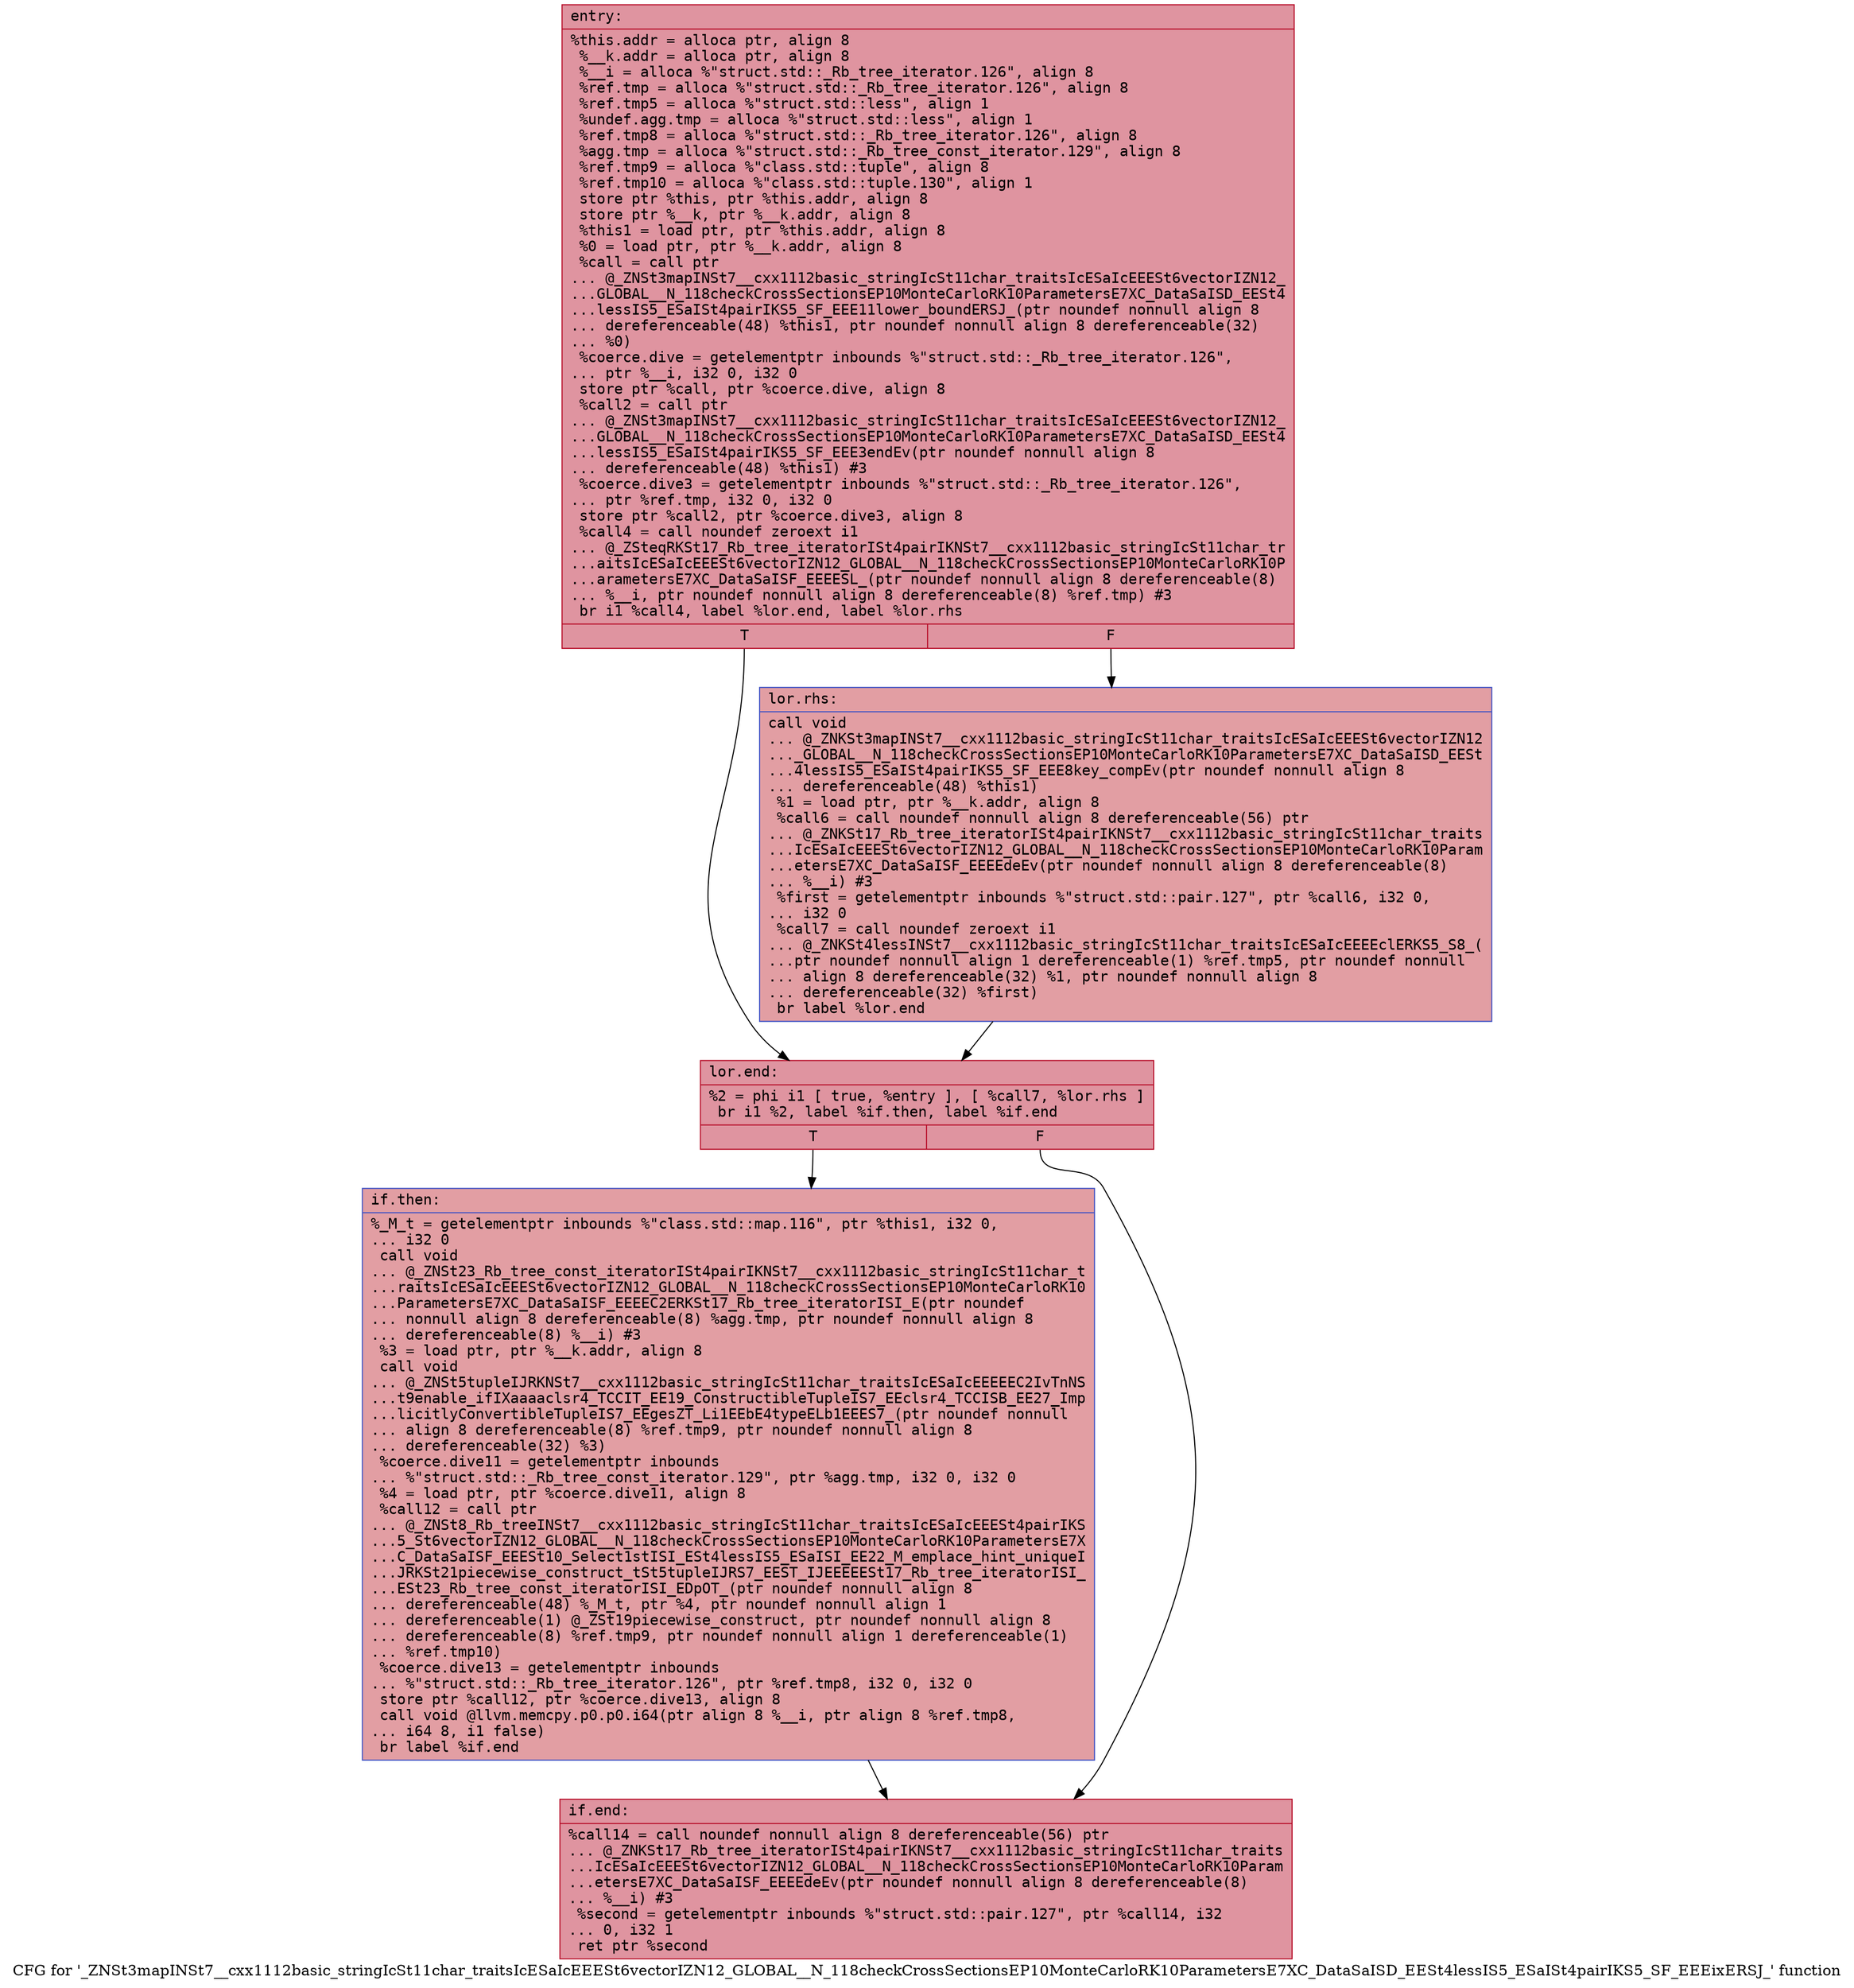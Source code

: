 digraph "CFG for '_ZNSt3mapINSt7__cxx1112basic_stringIcSt11char_traitsIcESaIcEEESt6vectorIZN12_GLOBAL__N_118checkCrossSectionsEP10MonteCarloRK10ParametersE7XC_DataSaISD_EESt4lessIS5_ESaISt4pairIKS5_SF_EEEixERSJ_' function" {
	label="CFG for '_ZNSt3mapINSt7__cxx1112basic_stringIcSt11char_traitsIcESaIcEEESt6vectorIZN12_GLOBAL__N_118checkCrossSectionsEP10MonteCarloRK10ParametersE7XC_DataSaISD_EESt4lessIS5_ESaISt4pairIKS5_SF_EEEixERSJ_' function";

	Node0x55dab48f1400 [shape=record,color="#b70d28ff", style=filled, fillcolor="#b70d2870" fontname="Courier",label="{entry:\l|  %this.addr = alloca ptr, align 8\l  %__k.addr = alloca ptr, align 8\l  %__i = alloca %\"struct.std::_Rb_tree_iterator.126\", align 8\l  %ref.tmp = alloca %\"struct.std::_Rb_tree_iterator.126\", align 8\l  %ref.tmp5 = alloca %\"struct.std::less\", align 1\l  %undef.agg.tmp = alloca %\"struct.std::less\", align 1\l  %ref.tmp8 = alloca %\"struct.std::_Rb_tree_iterator.126\", align 8\l  %agg.tmp = alloca %\"struct.std::_Rb_tree_const_iterator.129\", align 8\l  %ref.tmp9 = alloca %\"class.std::tuple\", align 8\l  %ref.tmp10 = alloca %\"class.std::tuple.130\", align 1\l  store ptr %this, ptr %this.addr, align 8\l  store ptr %__k, ptr %__k.addr, align 8\l  %this1 = load ptr, ptr %this.addr, align 8\l  %0 = load ptr, ptr %__k.addr, align 8\l  %call = call ptr\l... @_ZNSt3mapINSt7__cxx1112basic_stringIcSt11char_traitsIcESaIcEEESt6vectorIZN12_\l...GLOBAL__N_118checkCrossSectionsEP10MonteCarloRK10ParametersE7XC_DataSaISD_EESt4\l...lessIS5_ESaISt4pairIKS5_SF_EEE11lower_boundERSJ_(ptr noundef nonnull align 8\l... dereferenceable(48) %this1, ptr noundef nonnull align 8 dereferenceable(32)\l... %0)\l  %coerce.dive = getelementptr inbounds %\"struct.std::_Rb_tree_iterator.126\",\l... ptr %__i, i32 0, i32 0\l  store ptr %call, ptr %coerce.dive, align 8\l  %call2 = call ptr\l... @_ZNSt3mapINSt7__cxx1112basic_stringIcSt11char_traitsIcESaIcEEESt6vectorIZN12_\l...GLOBAL__N_118checkCrossSectionsEP10MonteCarloRK10ParametersE7XC_DataSaISD_EESt4\l...lessIS5_ESaISt4pairIKS5_SF_EEE3endEv(ptr noundef nonnull align 8\l... dereferenceable(48) %this1) #3\l  %coerce.dive3 = getelementptr inbounds %\"struct.std::_Rb_tree_iterator.126\",\l... ptr %ref.tmp, i32 0, i32 0\l  store ptr %call2, ptr %coerce.dive3, align 8\l  %call4 = call noundef zeroext i1\l... @_ZSteqRKSt17_Rb_tree_iteratorISt4pairIKNSt7__cxx1112basic_stringIcSt11char_tr\l...aitsIcESaIcEEESt6vectorIZN12_GLOBAL__N_118checkCrossSectionsEP10MonteCarloRK10P\l...arametersE7XC_DataSaISF_EEEESL_(ptr noundef nonnull align 8 dereferenceable(8)\l... %__i, ptr noundef nonnull align 8 dereferenceable(8) %ref.tmp) #3\l  br i1 %call4, label %lor.end, label %lor.rhs\l|{<s0>T|<s1>F}}"];
	Node0x55dab48f1400:s0 -> Node0x55dab48f2650[tooltip="entry -> lor.end\nProbability 50.00%" ];
	Node0x55dab48f1400:s1 -> Node0x55dab48f2700[tooltip="entry -> lor.rhs\nProbability 50.00%" ];
	Node0x55dab48f2700 [shape=record,color="#3d50c3ff", style=filled, fillcolor="#be242e70" fontname="Courier",label="{lor.rhs:\l|  call void\l... @_ZNKSt3mapINSt7__cxx1112basic_stringIcSt11char_traitsIcESaIcEEESt6vectorIZN12\l..._GLOBAL__N_118checkCrossSectionsEP10MonteCarloRK10ParametersE7XC_DataSaISD_EESt\l...4lessIS5_ESaISt4pairIKS5_SF_EEE8key_compEv(ptr noundef nonnull align 8\l... dereferenceable(48) %this1)\l  %1 = load ptr, ptr %__k.addr, align 8\l  %call6 = call noundef nonnull align 8 dereferenceable(56) ptr\l... @_ZNKSt17_Rb_tree_iteratorISt4pairIKNSt7__cxx1112basic_stringIcSt11char_traits\l...IcESaIcEEESt6vectorIZN12_GLOBAL__N_118checkCrossSectionsEP10MonteCarloRK10Param\l...etersE7XC_DataSaISF_EEEEdeEv(ptr noundef nonnull align 8 dereferenceable(8)\l... %__i) #3\l  %first = getelementptr inbounds %\"struct.std::pair.127\", ptr %call6, i32 0,\l... i32 0\l  %call7 = call noundef zeroext i1\l... @_ZNKSt4lessINSt7__cxx1112basic_stringIcSt11char_traitsIcESaIcEEEEclERKS5_S8_(\l...ptr noundef nonnull align 1 dereferenceable(1) %ref.tmp5, ptr noundef nonnull\l... align 8 dereferenceable(32) %1, ptr noundef nonnull align 8\l... dereferenceable(32) %first)\l  br label %lor.end\l}"];
	Node0x55dab48f2700 -> Node0x55dab48f2650[tooltip="lor.rhs -> lor.end\nProbability 100.00%" ];
	Node0x55dab48f2650 [shape=record,color="#b70d28ff", style=filled, fillcolor="#b70d2870" fontname="Courier",label="{lor.end:\l|  %2 = phi i1 [ true, %entry ], [ %call7, %lor.rhs ]\l  br i1 %2, label %if.then, label %if.end\l|{<s0>T|<s1>F}}"];
	Node0x55dab48f2650:s0 -> Node0x55dab48f3020[tooltip="lor.end -> if.then\nProbability 50.00%" ];
	Node0x55dab48f2650:s1 -> Node0x55dab48f1a60[tooltip="lor.end -> if.end\nProbability 50.00%" ];
	Node0x55dab48f3020 [shape=record,color="#3d50c3ff", style=filled, fillcolor="#be242e70" fontname="Courier",label="{if.then:\l|  %_M_t = getelementptr inbounds %\"class.std::map.116\", ptr %this1, i32 0,\l... i32 0\l  call void\l... @_ZNSt23_Rb_tree_const_iteratorISt4pairIKNSt7__cxx1112basic_stringIcSt11char_t\l...raitsIcESaIcEEESt6vectorIZN12_GLOBAL__N_118checkCrossSectionsEP10MonteCarloRK10\l...ParametersE7XC_DataSaISF_EEEEC2ERKSt17_Rb_tree_iteratorISI_E(ptr noundef\l... nonnull align 8 dereferenceable(8) %agg.tmp, ptr noundef nonnull align 8\l... dereferenceable(8) %__i) #3\l  %3 = load ptr, ptr %__k.addr, align 8\l  call void\l... @_ZNSt5tupleIJRKNSt7__cxx1112basic_stringIcSt11char_traitsIcESaIcEEEEEC2IvTnNS\l...t9enable_ifIXaaaaclsr4_TCCIT_EE19_ConstructibleTupleIS7_EEclsr4_TCCISB_EE27_Imp\l...licitlyConvertibleTupleIS7_EEgesZT_Li1EEbE4typeELb1EEES7_(ptr noundef nonnull\l... align 8 dereferenceable(8) %ref.tmp9, ptr noundef nonnull align 8\l... dereferenceable(32) %3)\l  %coerce.dive11 = getelementptr inbounds\l... %\"struct.std::_Rb_tree_const_iterator.129\", ptr %agg.tmp, i32 0, i32 0\l  %4 = load ptr, ptr %coerce.dive11, align 8\l  %call12 = call ptr\l... @_ZNSt8_Rb_treeINSt7__cxx1112basic_stringIcSt11char_traitsIcESaIcEEESt4pairIKS\l...5_St6vectorIZN12_GLOBAL__N_118checkCrossSectionsEP10MonteCarloRK10ParametersE7X\l...C_DataSaISF_EEESt10_Select1stISI_ESt4lessIS5_ESaISI_EE22_M_emplace_hint_uniqueI\l...JRKSt21piecewise_construct_tSt5tupleIJRS7_EEST_IJEEEEESt17_Rb_tree_iteratorISI_\l...ESt23_Rb_tree_const_iteratorISI_EDpOT_(ptr noundef nonnull align 8\l... dereferenceable(48) %_M_t, ptr %4, ptr noundef nonnull align 1\l... dereferenceable(1) @_ZSt19piecewise_construct, ptr noundef nonnull align 8\l... dereferenceable(8) %ref.tmp9, ptr noundef nonnull align 1 dereferenceable(1)\l... %ref.tmp10)\l  %coerce.dive13 = getelementptr inbounds\l... %\"struct.std::_Rb_tree_iterator.126\", ptr %ref.tmp8, i32 0, i32 0\l  store ptr %call12, ptr %coerce.dive13, align 8\l  call void @llvm.memcpy.p0.p0.i64(ptr align 8 %__i, ptr align 8 %ref.tmp8,\l... i64 8, i1 false)\l  br label %if.end\l}"];
	Node0x55dab48f3020 -> Node0x55dab48f1a60[tooltip="if.then -> if.end\nProbability 100.00%" ];
	Node0x55dab48f1a60 [shape=record,color="#b70d28ff", style=filled, fillcolor="#b70d2870" fontname="Courier",label="{if.end:\l|  %call14 = call noundef nonnull align 8 dereferenceable(56) ptr\l... @_ZNKSt17_Rb_tree_iteratorISt4pairIKNSt7__cxx1112basic_stringIcSt11char_traits\l...IcESaIcEEESt6vectorIZN12_GLOBAL__N_118checkCrossSectionsEP10MonteCarloRK10Param\l...etersE7XC_DataSaISF_EEEEdeEv(ptr noundef nonnull align 8 dereferenceable(8)\l... %__i) #3\l  %second = getelementptr inbounds %\"struct.std::pair.127\", ptr %call14, i32\l... 0, i32 1\l  ret ptr %second\l}"];
}
